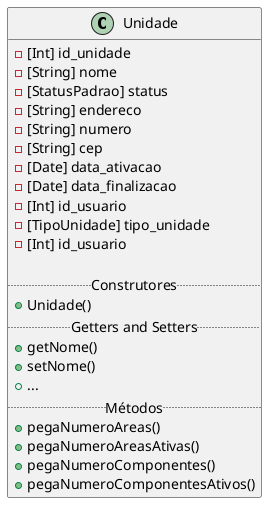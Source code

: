 @startuml
class Unidade {
    -[Int] id_unidade
    -[String] nome
    -[StatusPadrao] status
    -[String] endereco
    -[String] numero
    -[String] cep
    -[Date] data_ativacao
    -[Date] data_finalizacao
    -[Int] id_usuario
    -[TipoUnidade] tipo_unidade
    -[Int] id_usuario
 
  .. Construtores ..
    +Unidade()
  .. Getters and Setters ..
    +getNome()
    +setNome()
    +...
  .. Métodos ..
    +pegaNumeroAreas()
    +pegaNumeroAreasAtivas()
    +pegaNumeroComponentes()
    +pegaNumeroComponentesAtivos()
}
@enduml